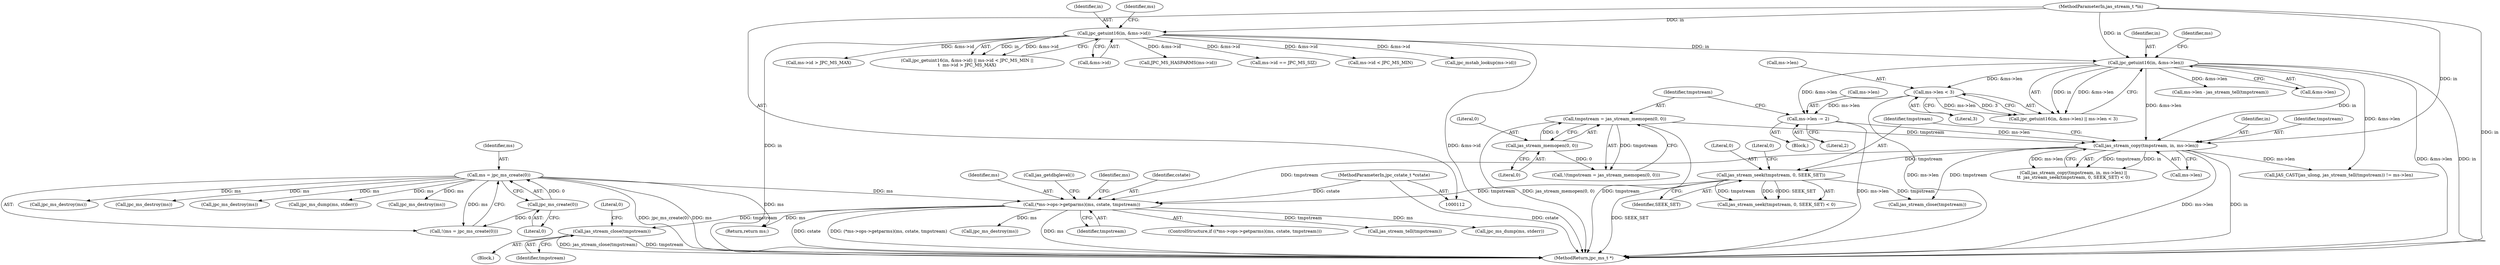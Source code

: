 digraph "0_jasper_d42b2388f7f8e0332c846675133acea151fc557a_34@API" {
"1000241" [label="(Call,jas_stream_close(tmpstream))"];
"1000229" [label="(Call,(*ms->ops->getparms)(ms, cstate, tmpstream))"];
"1000121" [label="(Call,ms = jpc_ms_create(0))"];
"1000123" [label="(Call,jpc_ms_create(0))"];
"1000114" [label="(MethodParameterIn,jpc_cstate_t *cstate)"];
"1000209" [label="(Call,jas_stream_copy(tmpstream, in, ms->len))"];
"1000197" [label="(Call,tmpstream = jas_stream_memopen(0, 0))"];
"1000199" [label="(Call,jas_stream_memopen(0, 0))"];
"1000174" [label="(Call,jpc_getuint16(in, &ms->len))"];
"1000130" [label="(Call,jpc_getuint16(in, &ms->id))"];
"1000113" [label="(MethodParameterIn,jas_stream_t *in)"];
"1000190" [label="(Call,ms->len -= 2)"];
"1000180" [label="(Call,ms->len < 3)"];
"1000216" [label="(Call,jas_stream_seek(tmpstream, 0, SEEK_SET))"];
"1000306" [label="(Return,return ms;)"];
"1000199" [label="(Call,jas_stream_memopen(0, 0))"];
"1000219" [label="(Identifier,SEEK_SET)"];
"1000142" [label="(Call,ms->id > JPC_MS_MAX)"];
"1000218" [label="(Literal,0)"];
"1000217" [label="(Identifier,tmpstream)"];
"1000175" [label="(Identifier,in)"];
"1000232" [label="(Identifier,tmpstream)"];
"1000211" [label="(Identifier,in)"];
"1000130" [label="(Call,jpc_getuint16(in, &ms->id))"];
"1000113" [label="(MethodParameterIn,jas_stream_t *in)"];
"1000200" [label="(Literal,0)"];
"1000129" [label="(Call,jpc_getuint16(in, &ms->id) || ms->id < JPC_MS_MIN ||\n\t  ms->id > JPC_MS_MAX)"];
"1000139" [label="(Identifier,ms)"];
"1000254" [label="(Call,JAS_CAST(jas_ulong, jas_stream_tell(tmpstream)) != ms->len)"];
"1000114" [label="(MethodParameterIn,jpc_cstate_t *cstate)"];
"1000265" [label="(Call,ms->len - jas_stream_tell(tmpstream))"];
"1000216" [label="(Call,jas_stream_seek(tmpstream, 0, SEEK_SET))"];
"1000208" [label="(Call,jas_stream_copy(tmpstream, in, ms->len) ||\n\t\t  jas_stream_seek(tmpstream, 0, SEEK_SET) < 0)"];
"1000244" [label="(Literal,0)"];
"1000212" [label="(Call,ms->len)"];
"1000203" [label="(Call,jpc_ms_destroy(ms))"];
"1000120" [label="(Call,!(ms = jpc_ms_create(0)))"];
"1000132" [label="(Call,&ms->id)"];
"1000230" [label="(Identifier,ms)"];
"1000224" [label="(Call,jpc_ms_destroy(ms))"];
"1000201" [label="(Literal,0)"];
"1000167" [label="(Call,JPC_MS_HASPARMS(ms->id))"];
"1000180" [label="(Call,ms->len < 3)"];
"1000210" [label="(Identifier,tmpstream)"];
"1000171" [label="(Block,)"];
"1000122" [label="(Identifier,ms)"];
"1000173" [label="(Call,jpc_getuint16(in, &ms->len) || ms->len < 3)"];
"1000247" [label="(Call,jas_getdbglevel())"];
"1000289" [label="(Call,ms->id == JPC_MS_SIZ)"];
"1000241" [label="(Call,jas_stream_close(tmpstream))"];
"1000220" [label="(Literal,0)"];
"1000186" [label="(Call,jpc_ms_destroy(ms))"];
"1000174" [label="(Call,jpc_getuint16(in, &ms->len))"];
"1000176" [label="(Call,&ms->len)"];
"1000215" [label="(Call,jas_stream_seek(tmpstream, 0, SEEK_SET) < 0)"];
"1000242" [label="(Identifier,tmpstream)"];
"1000236" [label="(Identifier,ms)"];
"1000308" [label="(MethodReturn,jpc_ms_t *)"];
"1000198" [label="(Identifier,tmpstream)"];
"1000233" [label="(Block,)"];
"1000123" [label="(Call,jpc_ms_create(0))"];
"1000209" [label="(Call,jas_stream_copy(tmpstream, in, ms->len))"];
"1000124" [label="(Literal,0)"];
"1000222" [label="(Call,jas_stream_close(tmpstream))"];
"1000181" [label="(Call,ms->len)"];
"1000228" [label="(ControlStructure,if ((*ms->ops->getparms)(ms, cstate, tmpstream)))"];
"1000191" [label="(Call,ms->len)"];
"1000196" [label="(Call,!(tmpstream = jas_stream_memopen(0, 0)))"];
"1000184" [label="(Literal,3)"];
"1000190" [label="(Call,ms->len -= 2)"];
"1000231" [label="(Identifier,cstate)"];
"1000285" [label="(Call,jpc_ms_dump(ms, stderr))"];
"1000257" [label="(Call,jas_stream_tell(tmpstream))"];
"1000131" [label="(Identifier,in)"];
"1000250" [label="(Call,jpc_ms_dump(ms, stderr))"];
"1000182" [label="(Identifier,ms)"];
"1000121" [label="(Call,ms = jpc_ms_create(0))"];
"1000239" [label="(Call,jpc_ms_destroy(ms))"];
"1000197" [label="(Call,tmpstream = jas_stream_memopen(0, 0))"];
"1000137" [label="(Call,ms->id < JPC_MS_MIN)"];
"1000148" [label="(Call,jpc_ms_destroy(ms))"];
"1000154" [label="(Call,jpc_mstab_lookup(ms->id))"];
"1000194" [label="(Literal,2)"];
"1000229" [label="(Call,(*ms->ops->getparms)(ms, cstate, tmpstream))"];
"1000241" -> "1000233"  [label="AST: "];
"1000241" -> "1000242"  [label="CFG: "];
"1000242" -> "1000241"  [label="AST: "];
"1000244" -> "1000241"  [label="CFG: "];
"1000241" -> "1000308"  [label="DDG: tmpstream"];
"1000241" -> "1000308"  [label="DDG: jas_stream_close(tmpstream)"];
"1000229" -> "1000241"  [label="DDG: tmpstream"];
"1000229" -> "1000228"  [label="AST: "];
"1000229" -> "1000232"  [label="CFG: "];
"1000230" -> "1000229"  [label="AST: "];
"1000231" -> "1000229"  [label="AST: "];
"1000232" -> "1000229"  [label="AST: "];
"1000236" -> "1000229"  [label="CFG: "];
"1000247" -> "1000229"  [label="CFG: "];
"1000229" -> "1000308"  [label="DDG: cstate"];
"1000229" -> "1000308"  [label="DDG: (*ms->ops->getparms)(ms, cstate, tmpstream)"];
"1000229" -> "1000308"  [label="DDG: ms"];
"1000121" -> "1000229"  [label="DDG: ms"];
"1000114" -> "1000229"  [label="DDG: cstate"];
"1000209" -> "1000229"  [label="DDG: tmpstream"];
"1000216" -> "1000229"  [label="DDG: tmpstream"];
"1000229" -> "1000239"  [label="DDG: ms"];
"1000229" -> "1000250"  [label="DDG: ms"];
"1000229" -> "1000257"  [label="DDG: tmpstream"];
"1000229" -> "1000306"  [label="DDG: ms"];
"1000121" -> "1000120"  [label="AST: "];
"1000121" -> "1000123"  [label="CFG: "];
"1000122" -> "1000121"  [label="AST: "];
"1000123" -> "1000121"  [label="AST: "];
"1000120" -> "1000121"  [label="CFG: "];
"1000121" -> "1000308"  [label="DDG: jpc_ms_create(0)"];
"1000121" -> "1000308"  [label="DDG: ms"];
"1000121" -> "1000120"  [label="DDG: ms"];
"1000123" -> "1000121"  [label="DDG: 0"];
"1000121" -> "1000148"  [label="DDG: ms"];
"1000121" -> "1000186"  [label="DDG: ms"];
"1000121" -> "1000203"  [label="DDG: ms"];
"1000121" -> "1000224"  [label="DDG: ms"];
"1000121" -> "1000285"  [label="DDG: ms"];
"1000121" -> "1000306"  [label="DDG: ms"];
"1000123" -> "1000124"  [label="CFG: "];
"1000124" -> "1000123"  [label="AST: "];
"1000123" -> "1000120"  [label="DDG: 0"];
"1000114" -> "1000112"  [label="AST: "];
"1000114" -> "1000308"  [label="DDG: cstate"];
"1000209" -> "1000208"  [label="AST: "];
"1000209" -> "1000212"  [label="CFG: "];
"1000210" -> "1000209"  [label="AST: "];
"1000211" -> "1000209"  [label="AST: "];
"1000212" -> "1000209"  [label="AST: "];
"1000217" -> "1000209"  [label="CFG: "];
"1000208" -> "1000209"  [label="CFG: "];
"1000209" -> "1000308"  [label="DDG: ms->len"];
"1000209" -> "1000308"  [label="DDG: in"];
"1000209" -> "1000208"  [label="DDG: tmpstream"];
"1000209" -> "1000208"  [label="DDG: in"];
"1000209" -> "1000208"  [label="DDG: ms->len"];
"1000197" -> "1000209"  [label="DDG: tmpstream"];
"1000174" -> "1000209"  [label="DDG: in"];
"1000174" -> "1000209"  [label="DDG: &ms->len"];
"1000113" -> "1000209"  [label="DDG: in"];
"1000190" -> "1000209"  [label="DDG: ms->len"];
"1000209" -> "1000216"  [label="DDG: tmpstream"];
"1000209" -> "1000222"  [label="DDG: tmpstream"];
"1000209" -> "1000254"  [label="DDG: ms->len"];
"1000197" -> "1000196"  [label="AST: "];
"1000197" -> "1000199"  [label="CFG: "];
"1000198" -> "1000197"  [label="AST: "];
"1000199" -> "1000197"  [label="AST: "];
"1000196" -> "1000197"  [label="CFG: "];
"1000197" -> "1000308"  [label="DDG: jas_stream_memopen(0, 0)"];
"1000197" -> "1000308"  [label="DDG: tmpstream"];
"1000197" -> "1000196"  [label="DDG: tmpstream"];
"1000199" -> "1000197"  [label="DDG: 0"];
"1000199" -> "1000201"  [label="CFG: "];
"1000200" -> "1000199"  [label="AST: "];
"1000201" -> "1000199"  [label="AST: "];
"1000199" -> "1000196"  [label="DDG: 0"];
"1000174" -> "1000173"  [label="AST: "];
"1000174" -> "1000176"  [label="CFG: "];
"1000175" -> "1000174"  [label="AST: "];
"1000176" -> "1000174"  [label="AST: "];
"1000182" -> "1000174"  [label="CFG: "];
"1000173" -> "1000174"  [label="CFG: "];
"1000174" -> "1000308"  [label="DDG: &ms->len"];
"1000174" -> "1000308"  [label="DDG: in"];
"1000174" -> "1000173"  [label="DDG: in"];
"1000174" -> "1000173"  [label="DDG: &ms->len"];
"1000130" -> "1000174"  [label="DDG: in"];
"1000113" -> "1000174"  [label="DDG: in"];
"1000174" -> "1000180"  [label="DDG: &ms->len"];
"1000174" -> "1000190"  [label="DDG: &ms->len"];
"1000174" -> "1000254"  [label="DDG: &ms->len"];
"1000174" -> "1000265"  [label="DDG: &ms->len"];
"1000130" -> "1000129"  [label="AST: "];
"1000130" -> "1000132"  [label="CFG: "];
"1000131" -> "1000130"  [label="AST: "];
"1000132" -> "1000130"  [label="AST: "];
"1000139" -> "1000130"  [label="CFG: "];
"1000129" -> "1000130"  [label="CFG: "];
"1000130" -> "1000308"  [label="DDG: &ms->id"];
"1000130" -> "1000308"  [label="DDG: in"];
"1000130" -> "1000129"  [label="DDG: in"];
"1000130" -> "1000129"  [label="DDG: &ms->id"];
"1000113" -> "1000130"  [label="DDG: in"];
"1000130" -> "1000137"  [label="DDG: &ms->id"];
"1000130" -> "1000142"  [label="DDG: &ms->id"];
"1000130" -> "1000154"  [label="DDG: &ms->id"];
"1000130" -> "1000167"  [label="DDG: &ms->id"];
"1000130" -> "1000289"  [label="DDG: &ms->id"];
"1000113" -> "1000112"  [label="AST: "];
"1000113" -> "1000308"  [label="DDG: in"];
"1000190" -> "1000171"  [label="AST: "];
"1000190" -> "1000194"  [label="CFG: "];
"1000191" -> "1000190"  [label="AST: "];
"1000194" -> "1000190"  [label="AST: "];
"1000198" -> "1000190"  [label="CFG: "];
"1000190" -> "1000308"  [label="DDG: ms->len"];
"1000180" -> "1000190"  [label="DDG: ms->len"];
"1000180" -> "1000173"  [label="AST: "];
"1000180" -> "1000184"  [label="CFG: "];
"1000181" -> "1000180"  [label="AST: "];
"1000184" -> "1000180"  [label="AST: "];
"1000173" -> "1000180"  [label="CFG: "];
"1000180" -> "1000308"  [label="DDG: ms->len"];
"1000180" -> "1000173"  [label="DDG: ms->len"];
"1000180" -> "1000173"  [label="DDG: 3"];
"1000216" -> "1000215"  [label="AST: "];
"1000216" -> "1000219"  [label="CFG: "];
"1000217" -> "1000216"  [label="AST: "];
"1000218" -> "1000216"  [label="AST: "];
"1000219" -> "1000216"  [label="AST: "];
"1000220" -> "1000216"  [label="CFG: "];
"1000216" -> "1000308"  [label="DDG: SEEK_SET"];
"1000216" -> "1000215"  [label="DDG: tmpstream"];
"1000216" -> "1000215"  [label="DDG: 0"];
"1000216" -> "1000215"  [label="DDG: SEEK_SET"];
"1000216" -> "1000222"  [label="DDG: tmpstream"];
}
